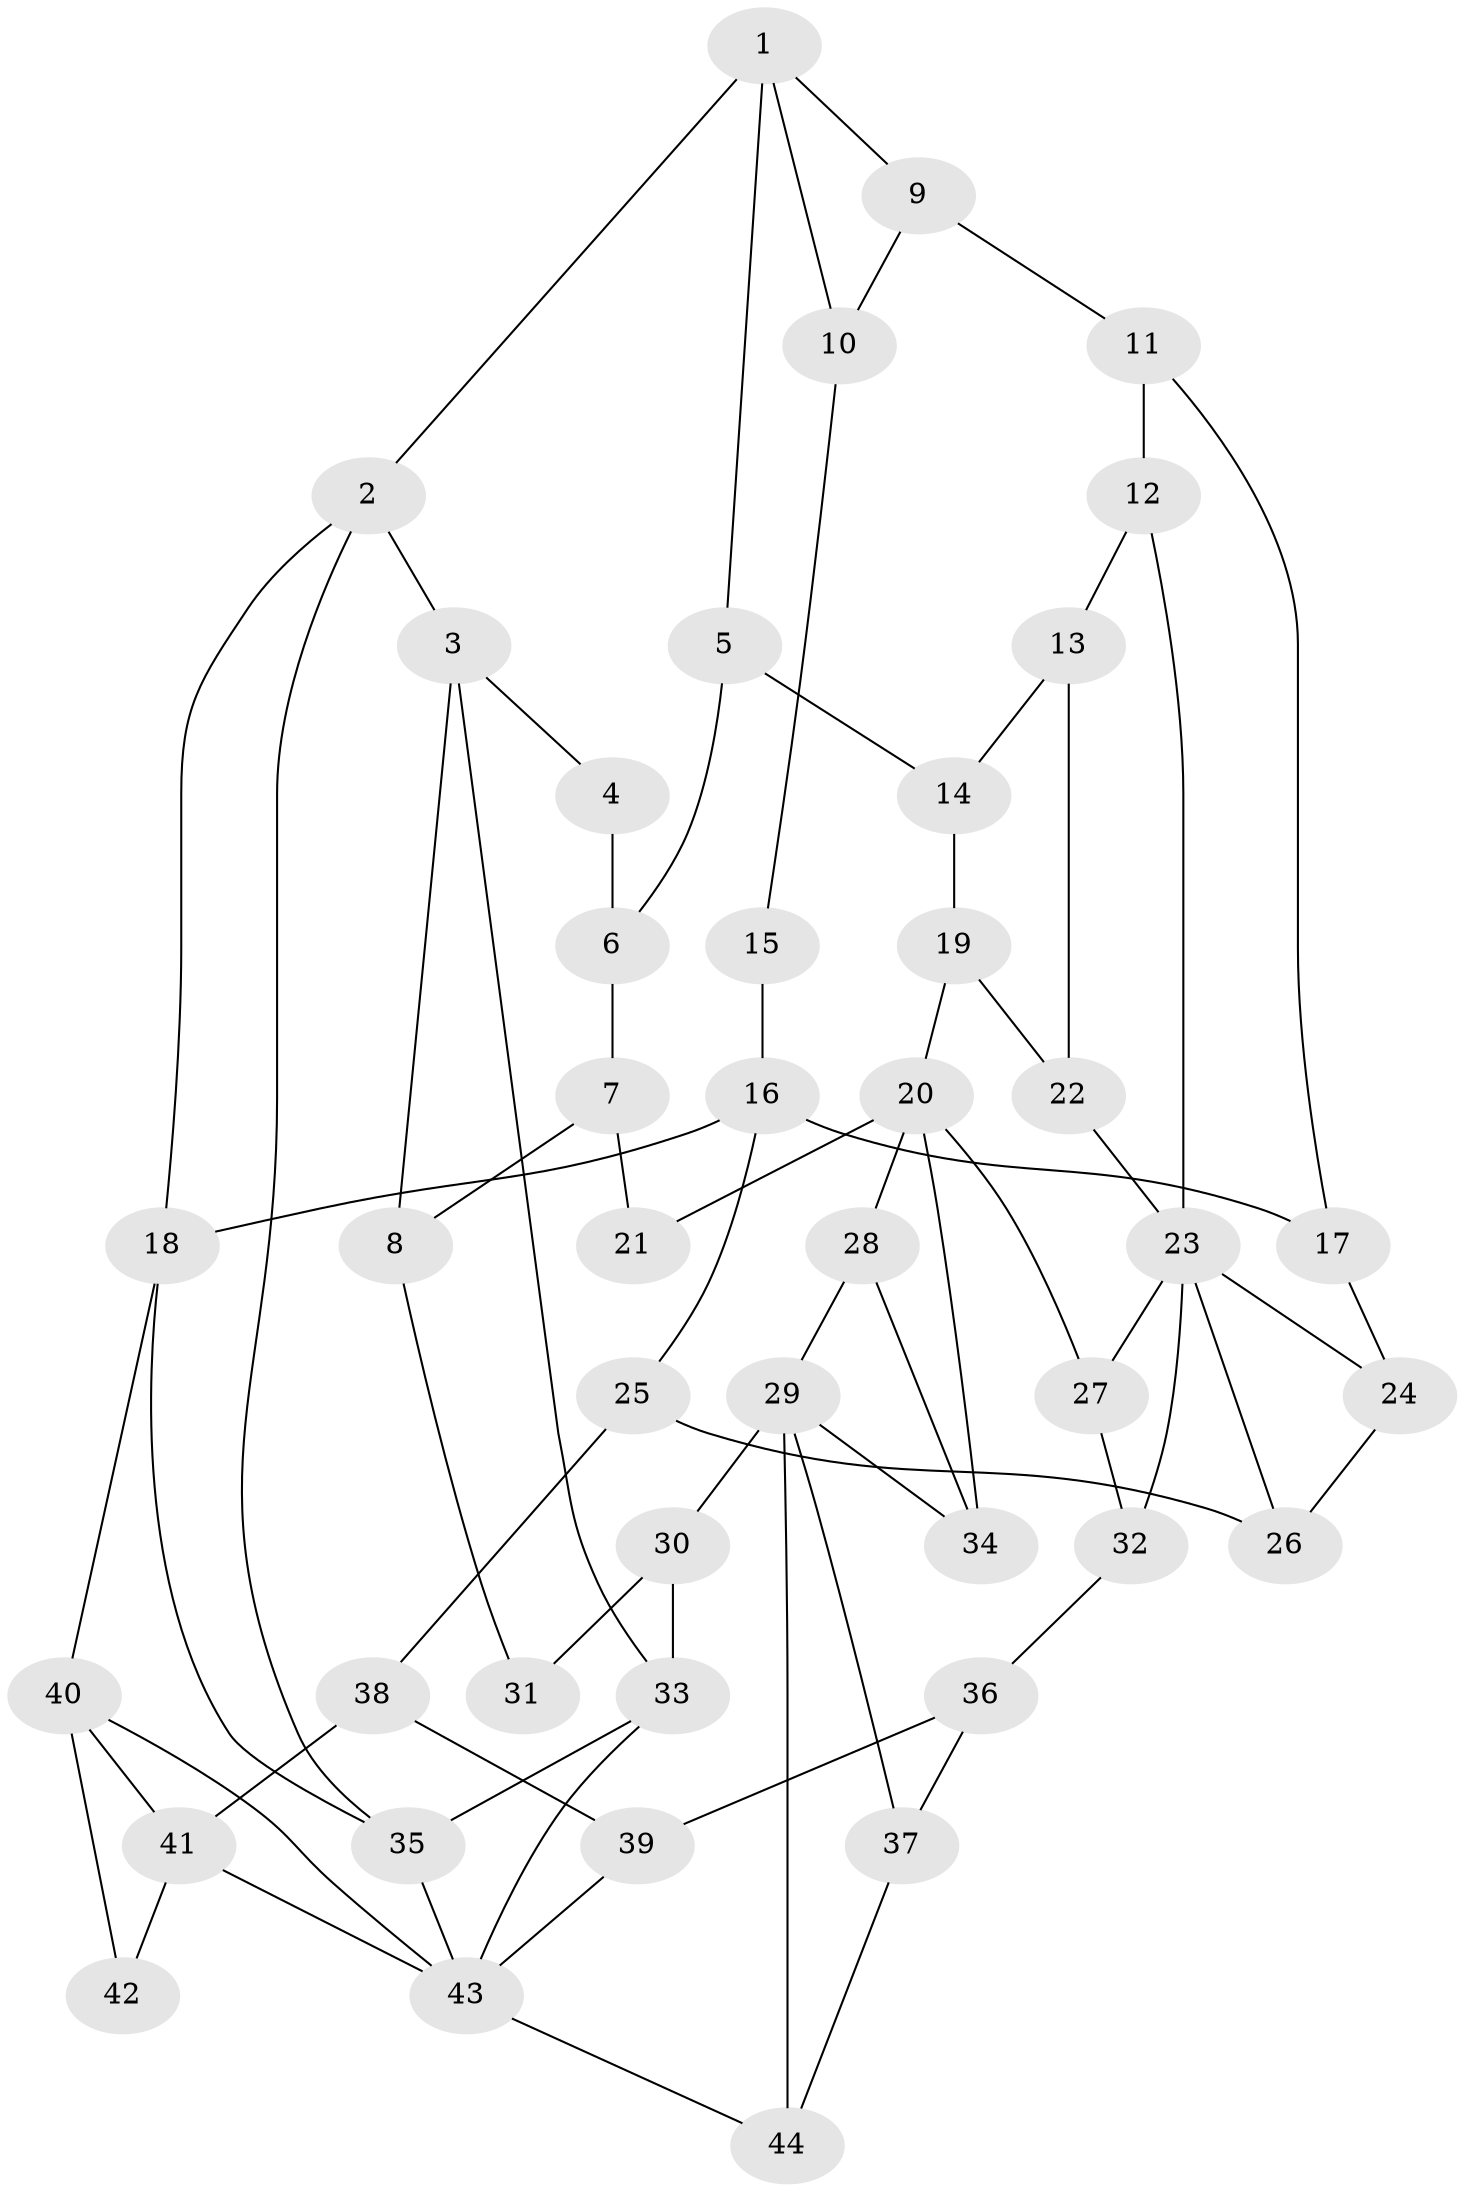 // original degree distribution, {3: 0.02857142857142857, 5: 0.5714285714285714, 4: 0.21428571428571427, 6: 0.18571428571428572}
// Generated by graph-tools (version 1.1) at 2025/54/03/04/25 22:54:19]
// undirected, 44 vertices, 73 edges
graph export_dot {
  node [color=gray90,style=filled];
  1;
  2;
  3;
  4;
  5;
  6;
  7;
  8;
  9;
  10;
  11;
  12;
  13;
  14;
  15;
  16;
  17;
  18;
  19;
  20;
  21;
  22;
  23;
  24;
  25;
  26;
  27;
  28;
  29;
  30;
  31;
  32;
  33;
  34;
  35;
  36;
  37;
  38;
  39;
  40;
  41;
  42;
  43;
  44;
  1 -- 2 [weight=1.0];
  1 -- 5 [weight=1.0];
  1 -- 9 [weight=1.0];
  1 -- 10 [weight=1.0];
  2 -- 3 [weight=1.0];
  2 -- 18 [weight=1.0];
  2 -- 35 [weight=1.0];
  3 -- 4 [weight=1.0];
  3 -- 8 [weight=1.0];
  3 -- 33 [weight=1.0];
  4 -- 6 [weight=1.0];
  5 -- 6 [weight=1.0];
  5 -- 14 [weight=1.0];
  6 -- 7 [weight=1.0];
  7 -- 8 [weight=1.0];
  7 -- 21 [weight=1.0];
  8 -- 31 [weight=1.0];
  9 -- 10 [weight=1.0];
  9 -- 11 [weight=1.0];
  10 -- 15 [weight=1.0];
  11 -- 12 [weight=1.0];
  11 -- 17 [weight=1.0];
  12 -- 13 [weight=1.0];
  12 -- 23 [weight=1.0];
  13 -- 14 [weight=1.0];
  13 -- 22 [weight=1.0];
  14 -- 19 [weight=1.0];
  15 -- 16 [weight=2.0];
  16 -- 17 [weight=1.0];
  16 -- 18 [weight=2.0];
  16 -- 25 [weight=1.0];
  17 -- 24 [weight=1.0];
  18 -- 35 [weight=1.0];
  18 -- 40 [weight=1.0];
  19 -- 20 [weight=1.0];
  19 -- 22 [weight=1.0];
  20 -- 21 [weight=2.0];
  20 -- 27 [weight=1.0];
  20 -- 28 [weight=1.0];
  20 -- 34 [weight=1.0];
  22 -- 23 [weight=1.0];
  23 -- 24 [weight=1.0];
  23 -- 26 [weight=1.0];
  23 -- 27 [weight=1.0];
  23 -- 32 [weight=1.0];
  24 -- 26 [weight=1.0];
  25 -- 26 [weight=1.0];
  25 -- 38 [weight=1.0];
  27 -- 32 [weight=1.0];
  28 -- 29 [weight=1.0];
  28 -- 34 [weight=1.0];
  29 -- 30 [weight=2.0];
  29 -- 34 [weight=1.0];
  29 -- 37 [weight=1.0];
  29 -- 44 [weight=1.0];
  30 -- 31 [weight=2.0];
  30 -- 33 [weight=1.0];
  32 -- 36 [weight=1.0];
  33 -- 35 [weight=1.0];
  33 -- 43 [weight=1.0];
  35 -- 43 [weight=1.0];
  36 -- 37 [weight=1.0];
  36 -- 39 [weight=1.0];
  37 -- 44 [weight=1.0];
  38 -- 39 [weight=1.0];
  38 -- 41 [weight=1.0];
  39 -- 43 [weight=1.0];
  40 -- 41 [weight=1.0];
  40 -- 42 [weight=3.0];
  40 -- 43 [weight=1.0];
  41 -- 42 [weight=3.0];
  41 -- 43 [weight=1.0];
  43 -- 44 [weight=1.0];
}
